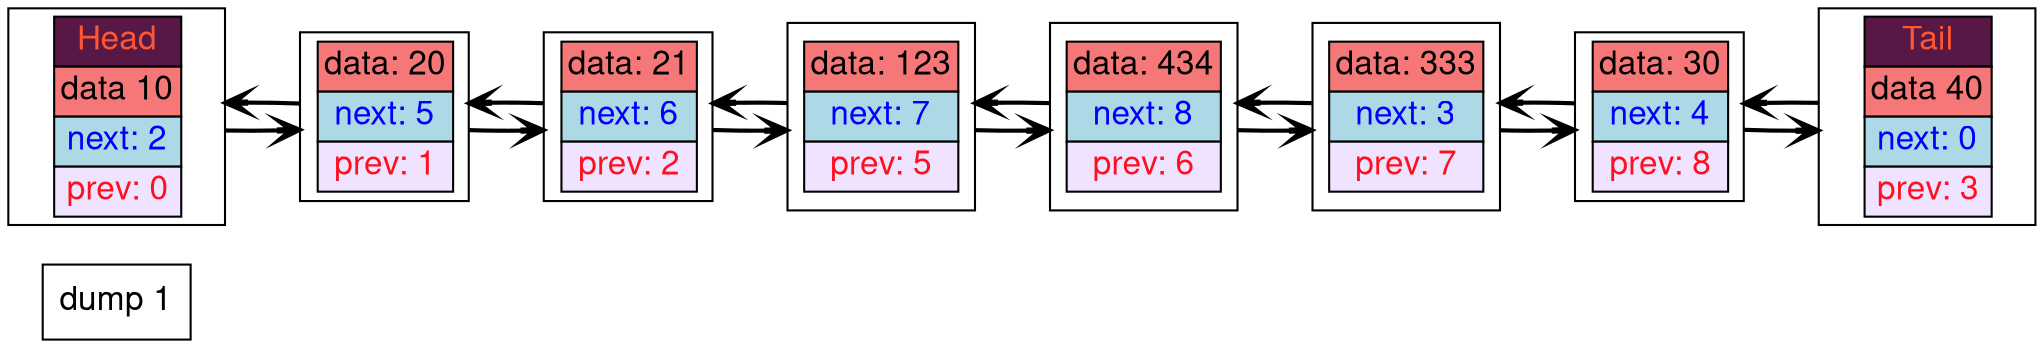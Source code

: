 digraph g { 
 fontname="Helvetica,Arial,sans-serif"
 node [fontname="Helvetica,Arial,sans-serif"]
 edge [fontname="Helvetica,Arial,sans-serif"]
 graph [
 rankdir = "LR"
 ];
node [
 fontsize = "16"
 shape = "square"
 ];

edge [
 style="solid"
 arrowhead="vee"
 penwidth=2
 ]; 


"watermark node" [ label = "dump 1"
shape=record];


"node 1" [
 label=<
 <table border="0" cellborder="1" cellspacing="0">
 <tr><td bgcolor="#581845"><font color="#FF5733">Head</font></td></tr>
 <tr><td bgcolor="#f57777">data 10</td></tr>
 <tr><td bgcolor="lightblue"><font color="#0000ff">next: 2</font></td></tr>
 <tr><td bgcolor="#f0e3ff"><font color="#ff1020">prev: 0</font></td></tr>
 </table>>
 ];


"node 2" [
 label=<
 <table border="0" cellborder="1" cellspacing="0">
 <tr><td bgcolor="#f57777">data: 20</td></tr>
 <tr><td bgcolor="lightblue"><font color="#0000ff">next: 5</font></td></tr>
 <tr><td bgcolor="#f0e3ff"><font color="#ff1020">prev: 1</font></td></tr>
 </table>>
 ];


"node 5" [
 label=<
 <table border="0" cellborder="1" cellspacing="0">
 <tr><td bgcolor="#f57777">data: 21</td></tr>
 <tr><td bgcolor="lightblue"><font color="#0000ff">next: 6</font></td></tr>
 <tr><td bgcolor="#f0e3ff"><font color="#ff1020">prev: 2</font></td></tr>
 </table>>
 ];


"node 6" [
 label=<
 <table border="0" cellborder="1" cellspacing="0">
 <tr><td bgcolor="#f57777">data: 123</td></tr>
 <tr><td bgcolor="lightblue"><font color="#0000ff">next: 7</font></td></tr>
 <tr><td bgcolor="#f0e3ff"><font color="#ff1020">prev: 5</font></td></tr>
 </table>>
 ];


"node 7" [
 label=<
 <table border="0" cellborder="1" cellspacing="0">
 <tr><td bgcolor="#f57777">data: 434</td></tr>
 <tr><td bgcolor="lightblue"><font color="#0000ff">next: 8</font></td></tr>
 <tr><td bgcolor="#f0e3ff"><font color="#ff1020">prev: 6</font></td></tr>
 </table>>
 ];


"node 8" [
 label=<
 <table border="0" cellborder="1" cellspacing="0">
 <tr><td bgcolor="#f57777">data: 333</td></tr>
 <tr><td bgcolor="lightblue"><font color="#0000ff">next: 3</font></td></tr>
 <tr><td bgcolor="#f0e3ff"><font color="#ff1020">prev: 7</font></td></tr>
 </table>>
 ];


"node 3" [
 label=<
 <table border="0" cellborder="1" cellspacing="0">
 <tr><td bgcolor="#f57777">data: 30</td></tr>
 <tr><td bgcolor="lightblue"><font color="#0000ff">next: 4</font></td></tr>
 <tr><td bgcolor="#f0e3ff"><font color="#ff1020">prev: 8</font></td></tr>
 </table>>
 ];


"node 4" [
 label=<
 <table border="0" cellborder="1" cellspacing="0">
 <tr><td bgcolor="#581845"><font color="#FF5733">Tail</font></td></tr>
 <tr><td bgcolor="#f57777">data 40</td></tr>
 <tr><td bgcolor="lightblue"><font color="#0000ff">next: 0</font></td></tr>
 <tr><td bgcolor="#f0e3ff"><font color="#ff1020">prev: 3</font></td></tr>
 </table>>
 ];

"node 1" -> "node 2"

"node 2" -> "node 5"

"node 5" -> "node 6"

"node 6" -> "node 7"

"node 7" -> "node 8"

"node 8" -> "node 3"

"node 3" -> "node 4"

"node 2" -> "node 1"

"node 5" -> "node 2"

"node 6" -> "node 5"

"node 7" -> "node 6"

"node 8" -> "node 7"

"node 3" -> "node 8"

"node 4" -> "node 3"


}

